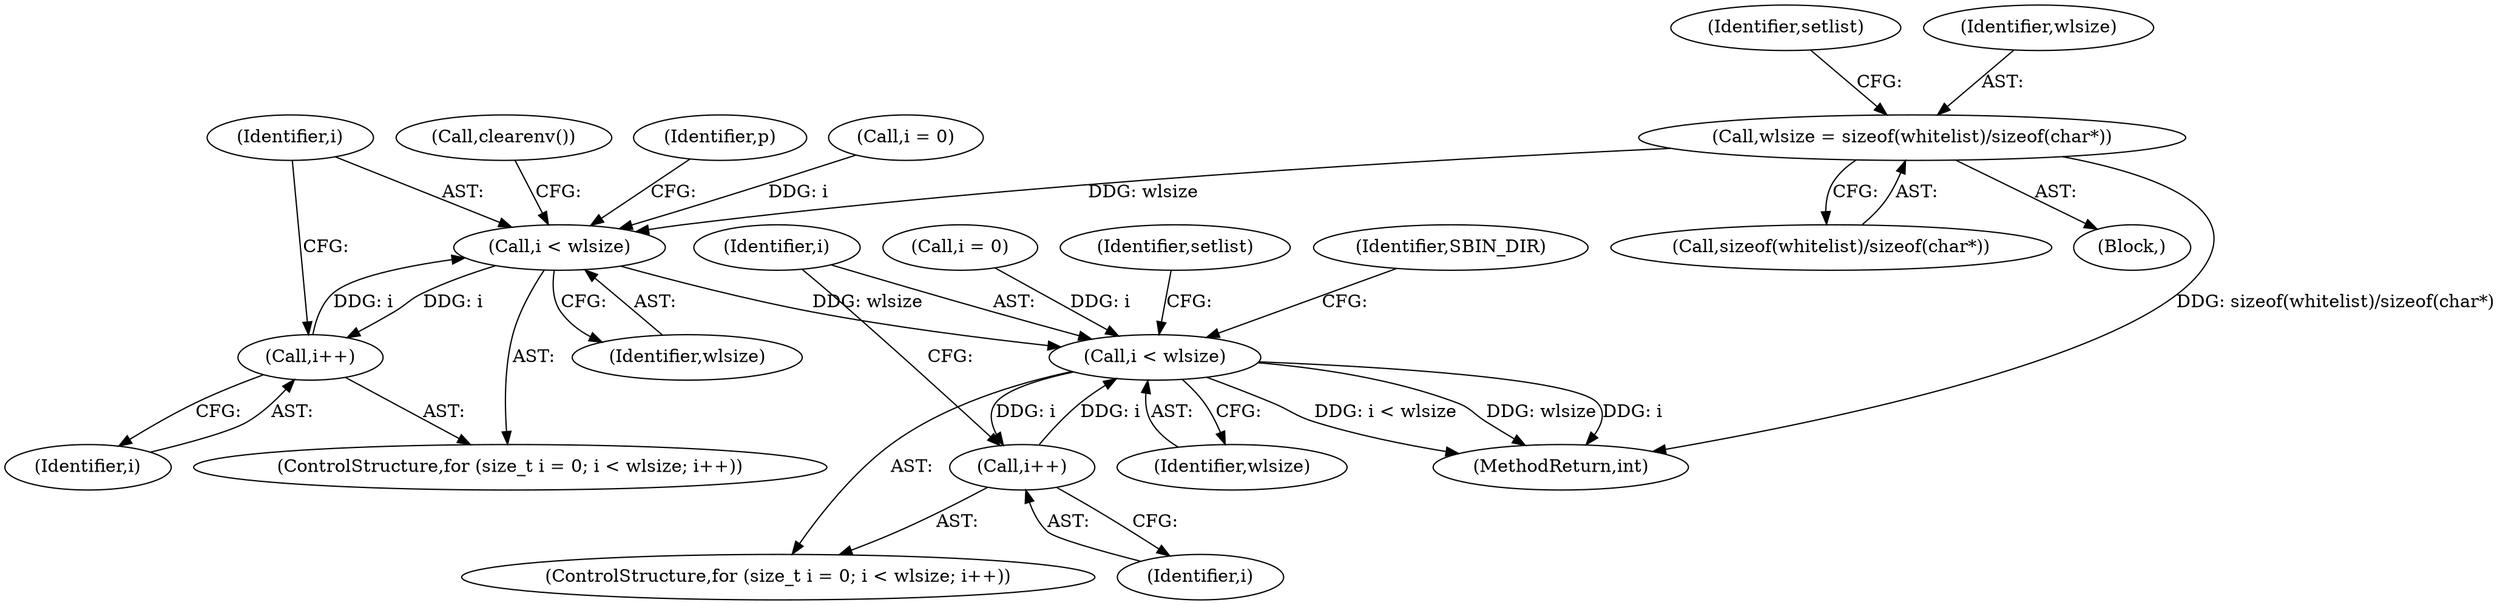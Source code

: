 digraph "0_abrt_50ee8130fb4cd4ef1af7682a2c85dd99cb99424e@API" {
"1000360" [label="(Call,wlsize = sizeof(whitelist)/sizeof(char*))"];
"1000379" [label="(Call,i < wlsize)"];
"1000382" [label="(Call,i++)"];
"1000405" [label="(Call,i < wlsize)"];
"1000408" [label="(Call,i++)"];
"1000379" [label="(Call,i < wlsize)"];
"1000399" [label="(Call,clearenv())"];
"1000369" [label="(Identifier,setlist)"];
"1000380" [label="(Identifier,i)"];
"1000387" [label="(Identifier,p)"];
"1000362" [label="(Call,sizeof(whitelist)/sizeof(char*))"];
"1000402" [label="(Call,i = 0)"];
"1000361" [label="(Identifier,wlsize)"];
"1000409" [label="(Identifier,i)"];
"1000413" [label="(Identifier,setlist)"];
"1000360" [label="(Call,wlsize = sizeof(whitelist)/sizeof(char*))"];
"1000353" [label="(Block,)"];
"1000408" [label="(Call,i++)"];
"1000406" [label="(Identifier,i)"];
"1000405" [label="(Call,i < wlsize)"];
"1000383" [label="(Identifier,i)"];
"1000374" [label="(ControlStructure,for (size_t i = 0; i < wlsize; i++))"];
"1000382" [label="(Call,i++)"];
"1000428" [label="(Identifier,SBIN_DIR)"];
"1000381" [label="(Identifier,wlsize)"];
"1000445" [label="(MethodReturn,int)"];
"1000407" [label="(Identifier,wlsize)"];
"1000400" [label="(ControlStructure,for (size_t i = 0; i < wlsize; i++))"];
"1000376" [label="(Call,i = 0)"];
"1000360" -> "1000353"  [label="AST: "];
"1000360" -> "1000362"  [label="CFG: "];
"1000361" -> "1000360"  [label="AST: "];
"1000362" -> "1000360"  [label="AST: "];
"1000369" -> "1000360"  [label="CFG: "];
"1000360" -> "1000445"  [label="DDG: sizeof(whitelist)/sizeof(char*)"];
"1000360" -> "1000379"  [label="DDG: wlsize"];
"1000379" -> "1000374"  [label="AST: "];
"1000379" -> "1000381"  [label="CFG: "];
"1000380" -> "1000379"  [label="AST: "];
"1000381" -> "1000379"  [label="AST: "];
"1000387" -> "1000379"  [label="CFG: "];
"1000399" -> "1000379"  [label="CFG: "];
"1000376" -> "1000379"  [label="DDG: i"];
"1000382" -> "1000379"  [label="DDG: i"];
"1000379" -> "1000382"  [label="DDG: i"];
"1000379" -> "1000405"  [label="DDG: wlsize"];
"1000382" -> "1000374"  [label="AST: "];
"1000382" -> "1000383"  [label="CFG: "];
"1000383" -> "1000382"  [label="AST: "];
"1000380" -> "1000382"  [label="CFG: "];
"1000405" -> "1000400"  [label="AST: "];
"1000405" -> "1000407"  [label="CFG: "];
"1000406" -> "1000405"  [label="AST: "];
"1000407" -> "1000405"  [label="AST: "];
"1000413" -> "1000405"  [label="CFG: "];
"1000428" -> "1000405"  [label="CFG: "];
"1000405" -> "1000445"  [label="DDG: i < wlsize"];
"1000405" -> "1000445"  [label="DDG: wlsize"];
"1000405" -> "1000445"  [label="DDG: i"];
"1000408" -> "1000405"  [label="DDG: i"];
"1000402" -> "1000405"  [label="DDG: i"];
"1000405" -> "1000408"  [label="DDG: i"];
"1000408" -> "1000400"  [label="AST: "];
"1000408" -> "1000409"  [label="CFG: "];
"1000409" -> "1000408"  [label="AST: "];
"1000406" -> "1000408"  [label="CFG: "];
}
